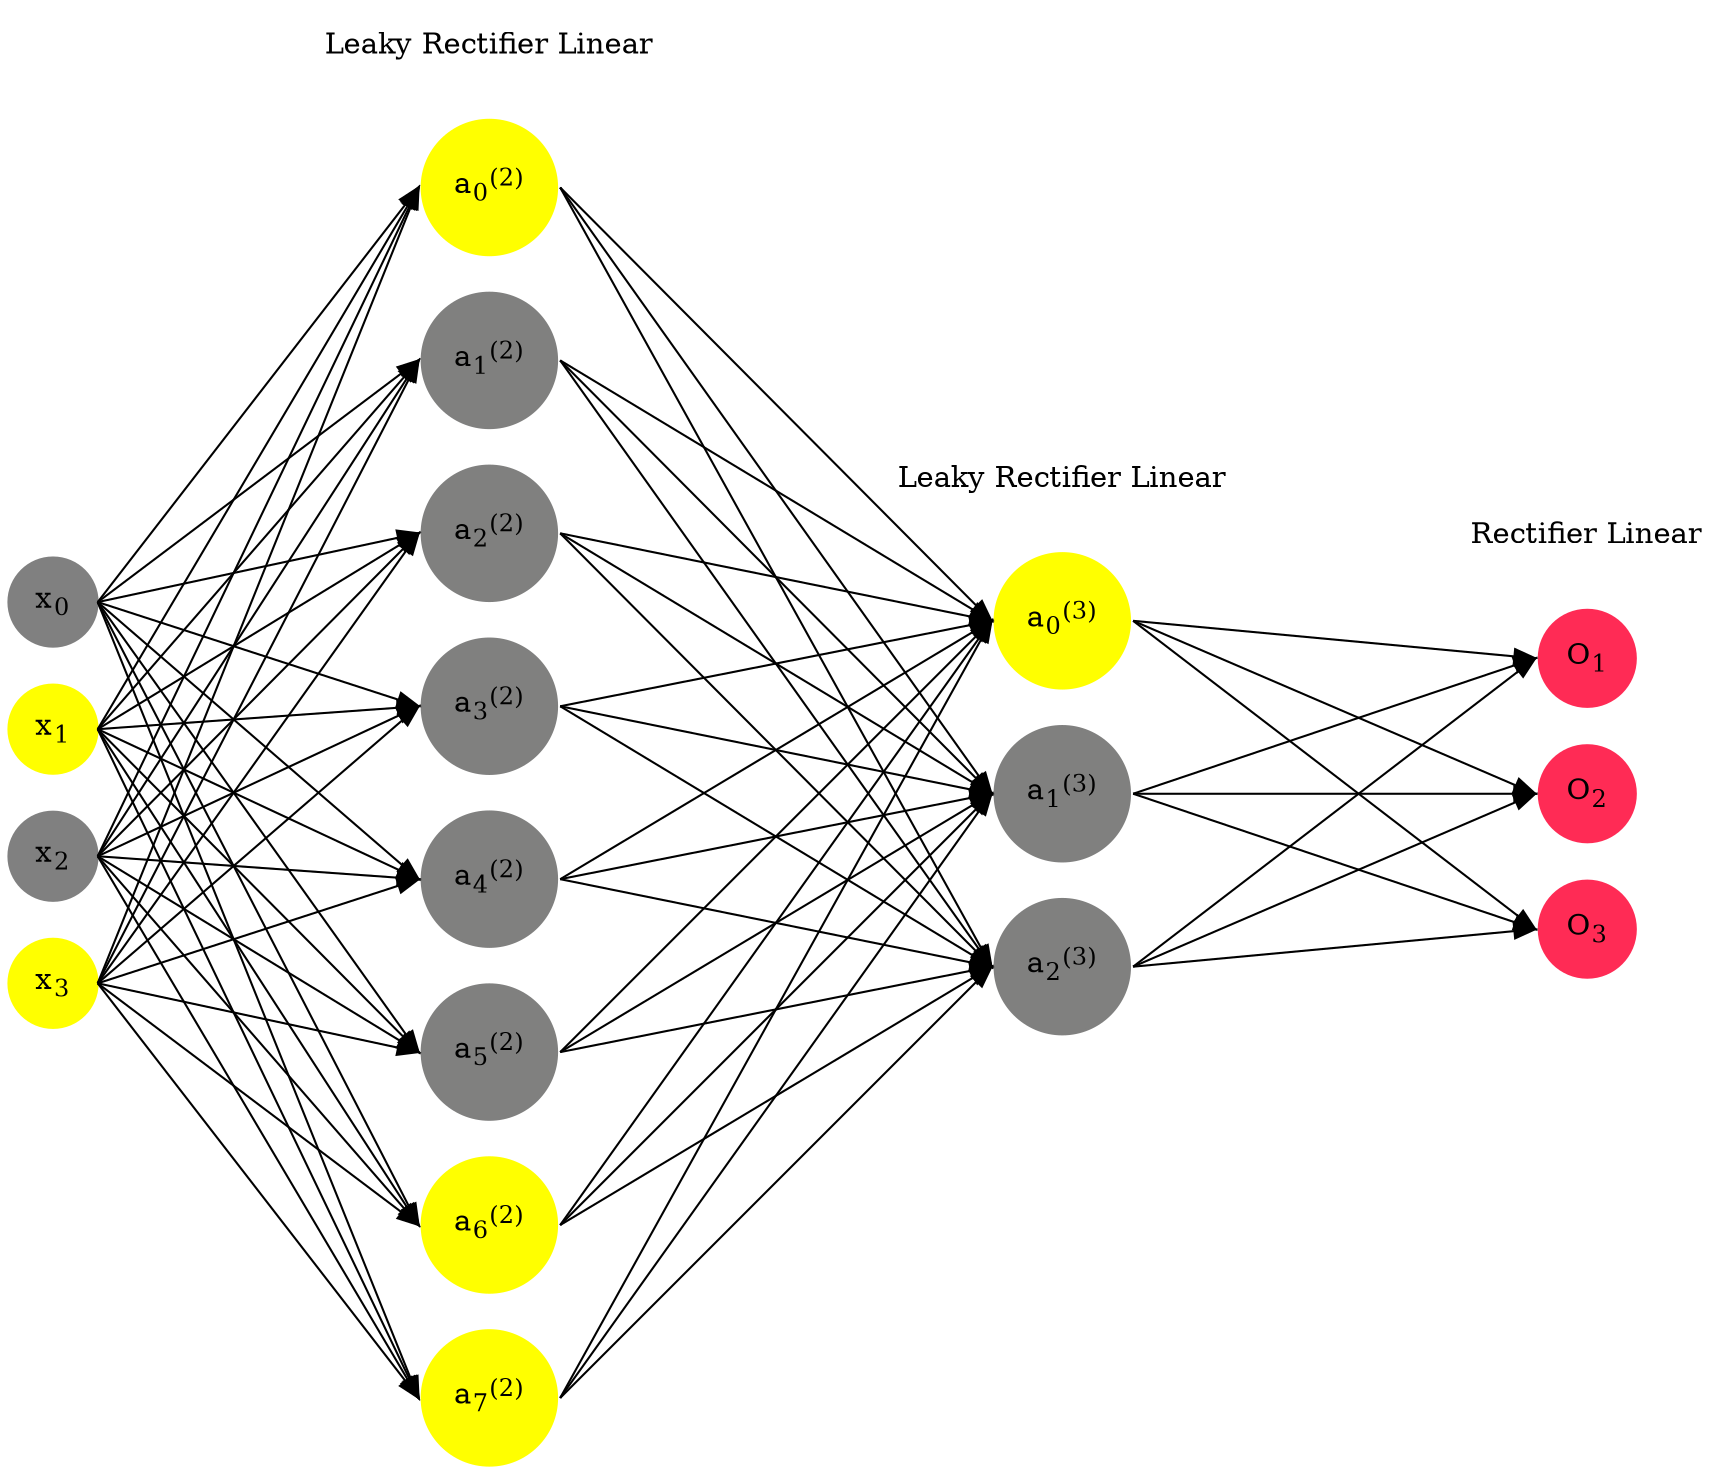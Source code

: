 digraph G {
	rankdir = LR;
	splines=false;
	edge[style=invis];
	ranksep= 1.4;
	{
	node [shape=circle, color="0.1667, 0.0, 0.5", style=filled, fillcolor="0.1667, 0.0, 0.5"];
	x0 [label=<x<sub>0</sub>>];
	}
	{
	node [shape=circle, color="0.1667, 1.0, 1.0", style=filled, fillcolor="0.1667, 1.0, 1.0"];
	x1 [label=<x<sub>1</sub>>];
	}
	{
	node [shape=circle, color="0.1667, 0.0, 0.5", style=filled, fillcolor="0.1667, 0.0, 0.5"];
	x2 [label=<x<sub>2</sub>>];
	}
	{
	node [shape=circle, color="0.1667, 1.0, 1.0", style=filled, fillcolor="0.1667, 1.0, 1.0"];
	x3 [label=<x<sub>3</sub>>];
	}
	{
	node [shape=circle, color="0.1667, 1.744900, 1.372450", style=filled, fillcolor="0.1667, 1.744900, 1.372450"];
	a02 [label=<a<sub>0</sub><sup>(2)</sup>>];
	}
	{
	node [shape=circle, color="0.1667, 0.000770, 0.500385", style=filled, fillcolor="0.1667, 0.000770, 0.500385"];
	a12 [label=<a<sub>1</sub><sup>(2)</sup>>];
	}
	{
	node [shape=circle, color="0.1667, 0.000517, 0.500258", style=filled, fillcolor="0.1667, 0.000517, 0.500258"];
	a22 [label=<a<sub>2</sub><sup>(2)</sup>>];
	}
	{
	node [shape=circle, color="0.1667, 0.000653, 0.500326", style=filled, fillcolor="0.1667, 0.000653, 0.500326"];
	a32 [label=<a<sub>3</sub><sup>(2)</sup>>];
	}
	{
	node [shape=circle, color="0.1667, 0.004943, 0.502471", style=filled, fillcolor="0.1667, 0.004943, 0.502471"];
	a42 [label=<a<sub>4</sub><sup>(2)</sup>>];
	}
	{
	node [shape=circle, color="0.1667, 0.000445, 0.500222", style=filled, fillcolor="0.1667, 0.000445, 0.500222"];
	a52 [label=<a<sub>5</sub><sup>(2)</sup>>];
	}
	{
	node [shape=circle, color="0.1667, 1.459781, 1.229890", style=filled, fillcolor="0.1667, 1.459781, 1.229890"];
	a62 [label=<a<sub>6</sub><sup>(2)</sup>>];
	}
	{
	node [shape=circle, color="0.1667, 1.553845, 1.276923", style=filled, fillcolor="0.1667, 1.553845, 1.276923"];
	a72 [label=<a<sub>7</sub><sup>(2)</sup>>];
	}
	{
	node [shape=circle, color="0.1667, 1.353177, 1.176589", style=filled, fillcolor="0.1667, 1.353177, 1.176589"];
	a03 [label=<a<sub>0</sub><sup>(3)</sup>>];
	}
	{
	node [shape=circle, color="0.1667, 0.000608, 0.500304", style=filled, fillcolor="0.1667, 0.000608, 0.500304"];
	a13 [label=<a<sub>1</sub><sup>(3)</sup>>];
	}
	{
	node [shape=circle, color="0.1667, 0.000019, 0.500009", style=filled, fillcolor="0.1667, 0.000019, 0.500009"];
	a23 [label=<a<sub>2</sub><sup>(3)</sup>>];
	}
	{
	node [shape=circle, color="0.9667, 0.83, 1.0", style=filled, fillcolor="0.9667, 0.83, 1.0"];
	O1 [label=<O<sub>1</sub>>];
	}
	{
	node [shape=circle, color="0.9667, 0.83, 1.0", style=filled, fillcolor="0.9667, 0.83, 1.0"];
	O2 [label=<O<sub>2</sub>>];
	}
	{
	node [shape=circle, color="0.9667, 0.83, 1.0", style=filled, fillcolor="0.9667, 0.83, 1.0"];
	O3 [label=<O<sub>3</sub>>];
	}
	{
	rank=same;
	x0->x1->x2->x3;
	}
	{
	rank=same;
	a02->a12->a22->a32->a42->a52->a62->a72;
	}
	{
	rank=same;
	a03->a13->a23;
	}
	{
	rank=same;
	O1->O2->O3;
	}
	l1 [shape=plaintext,label="Leaky Rectifier Linear"];
	l1->a02;
	{rank=same; l1;a02};
	l2 [shape=plaintext,label="Leaky Rectifier Linear"];
	l2->a03;
	{rank=same; l2;a03};
	l3 [shape=plaintext,label="Rectifier Linear"];
	l3->O1;
	{rank=same; l3;O1};
edge[style=solid, tailport=e, headport=w];
	{x0;x1;x2;x3} -> {a02;a12;a22;a32;a42;a52;a62;a72};
	{a02;a12;a22;a32;a42;a52;a62;a72} -> {a03;a13;a23};
	{a03;a13;a23} -> {O1,O2,O3};
}